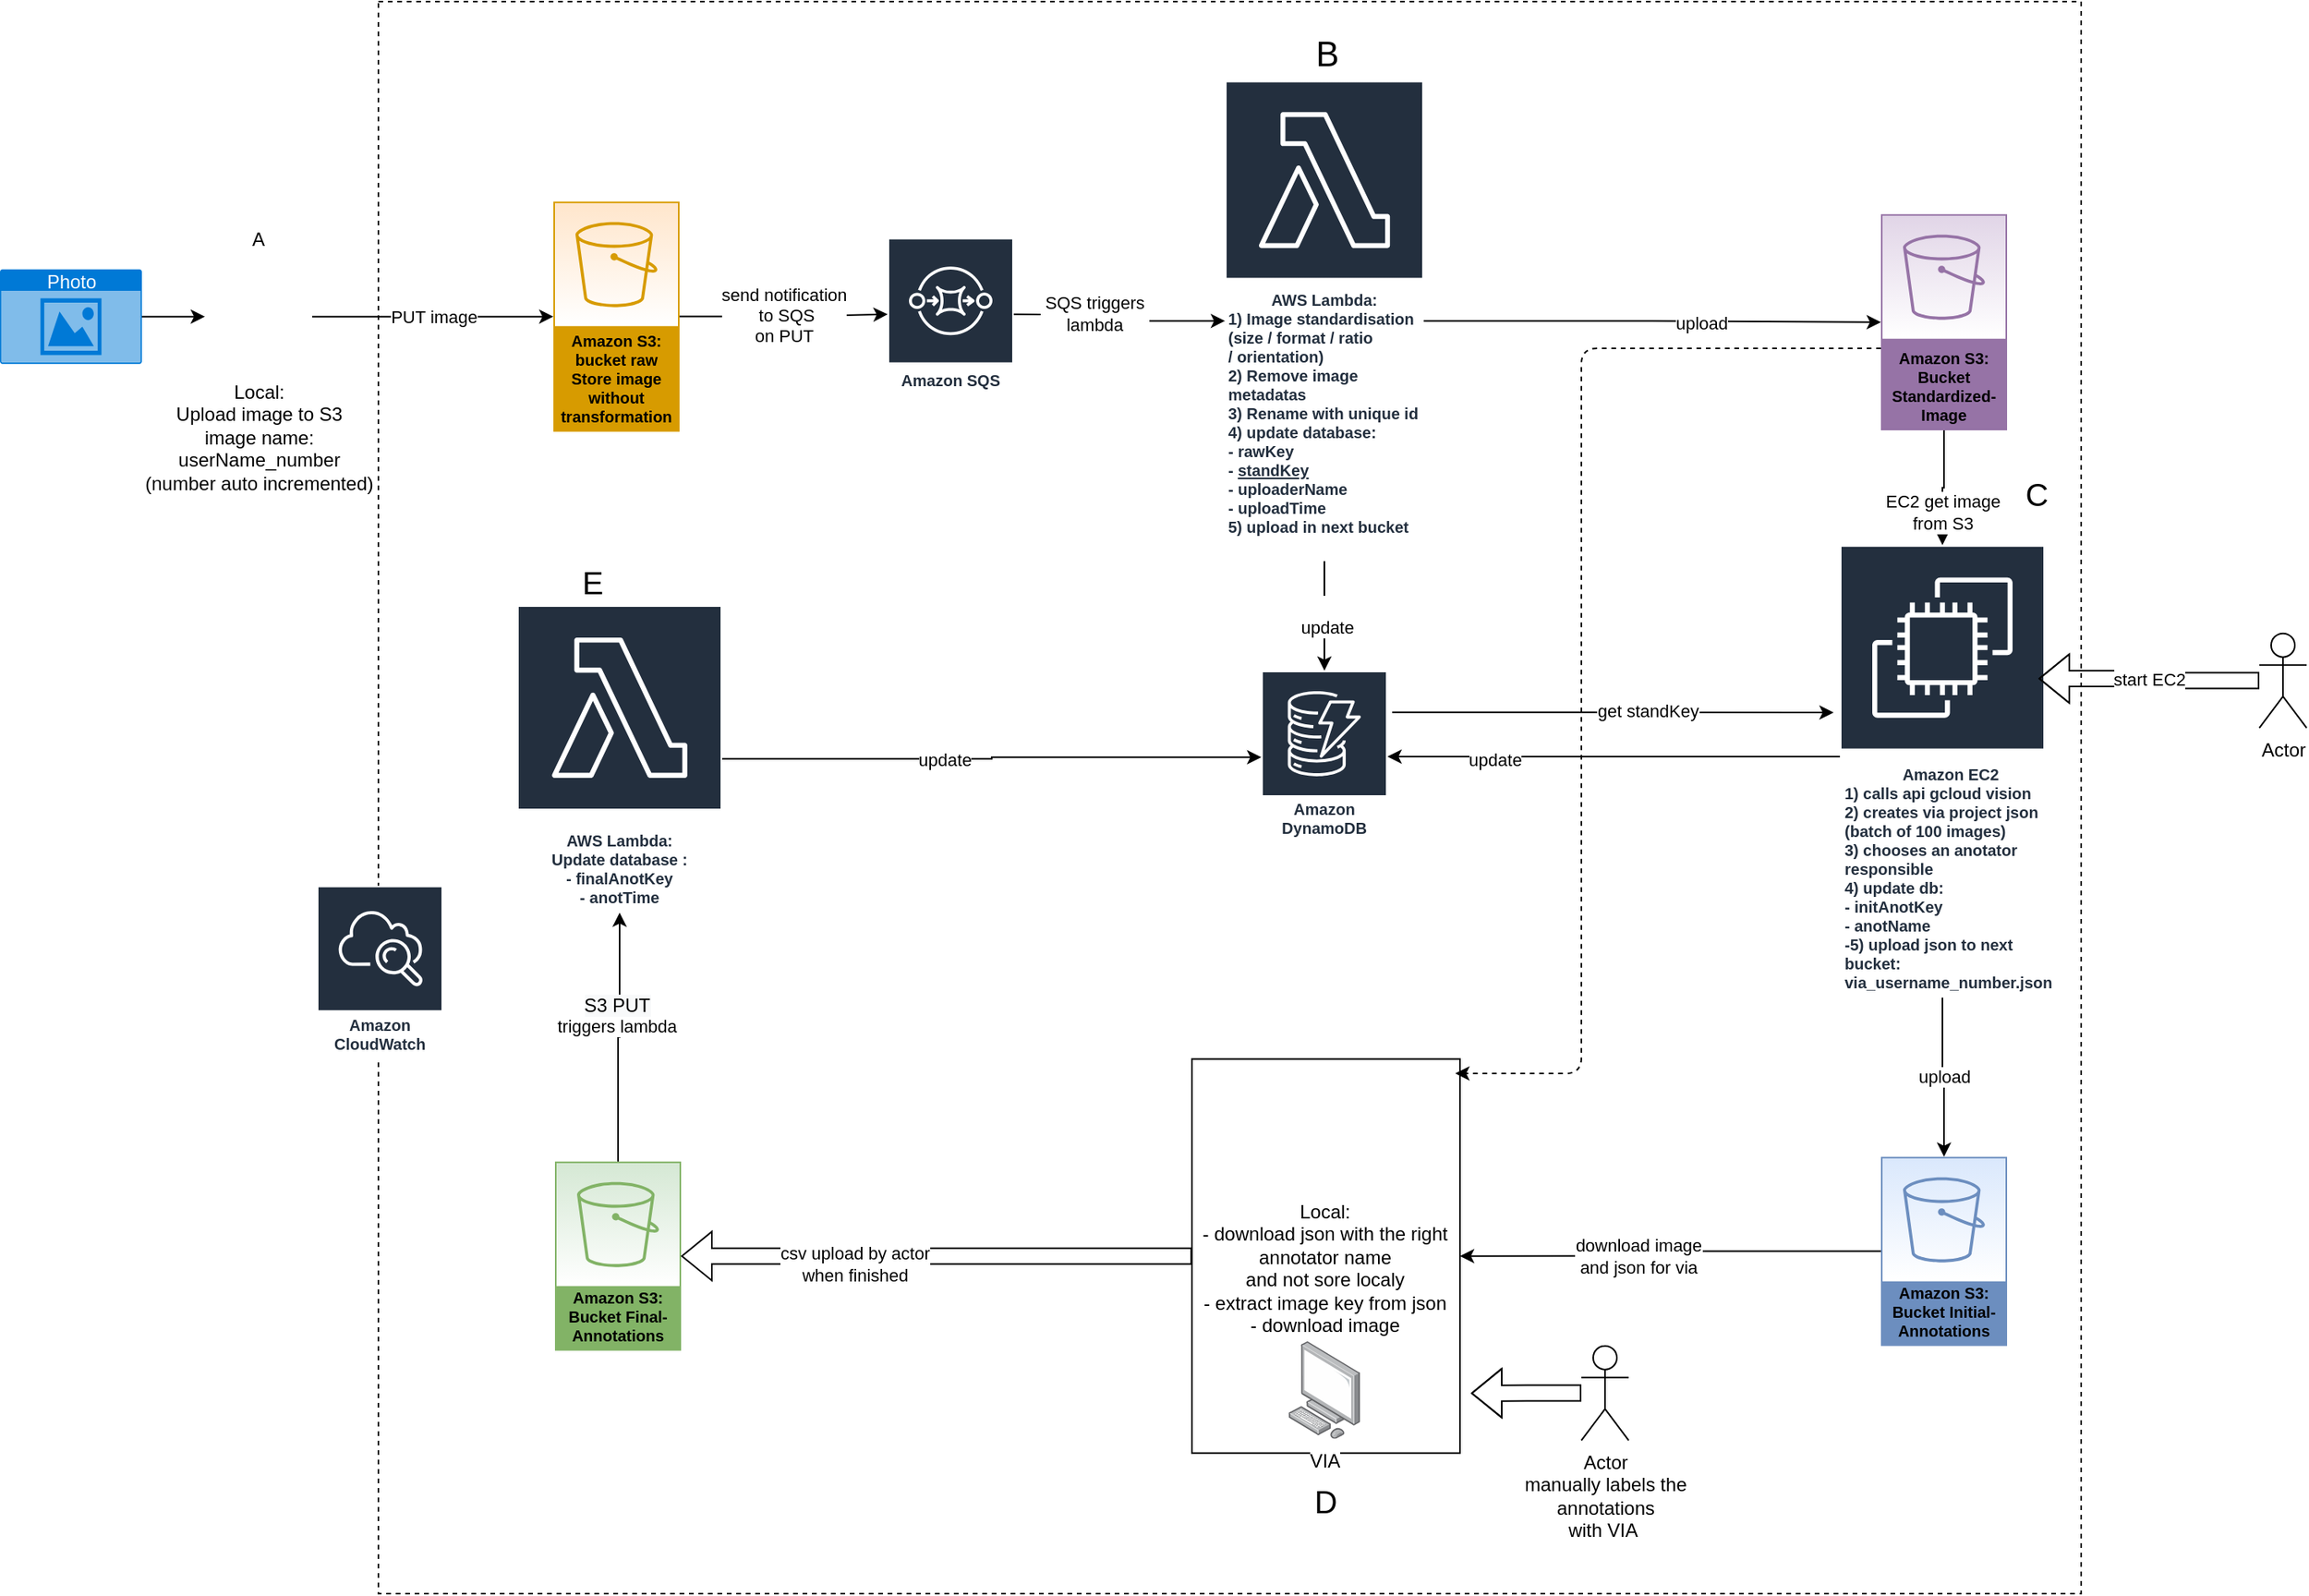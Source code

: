 <mxfile version="14.9.4" type="github">
  <diagram id="-ga6hsOEGiyw53PDkv4c" name="Page-1">
    <mxGraphModel dx="1483" dy="781" grid="1" gridSize="10" guides="1" tooltips="1" connect="1" arrows="1" fold="1" page="1" pageScale="1" pageWidth="827" pageHeight="1169" math="0" shadow="0">
      <root>
        <mxCell id="0" />
        <mxCell id="1" parent="0" />
        <mxCell id="0uKCtbiLuTCNgKzWHR9k-3" value="Photo" style="html=1;strokeColor=none;fillColor=#0079D6;labelPosition=center;verticalLabelPosition=middle;verticalAlign=top;align=center;fontSize=12;outlineConnect=0;spacingTop=-6;fontColor=#FFFFFF;shape=mxgraph.sitemap.photo;" parent="1" vertex="1">
          <mxGeometry x="80" y="259.83" width="90" height="60" as="geometry" />
        </mxCell>
        <mxCell id="0uKCtbiLuTCNgKzWHR9k-4" value="send notification&lt;br&gt;&amp;nbsp;to SQS&lt;br&gt;on PUT" style="edgeStyle=orthogonalEdgeStyle;rounded=0;orthogonalLoop=1;jettySize=auto;html=1;" parent="1" source="0uKCtbiLuTCNgKzWHR9k-5" edge="1">
          <mxGeometry x="80" y="80" as="geometry">
            <mxPoint x="643" y="288.4" as="targetPoint" />
            <mxPoint as="offset" />
          </mxGeometry>
        </mxCell>
        <mxCell id="0uKCtbiLuTCNgKzWHR9k-5" value="Amazon S3:&lt;br&gt;bucket raw&lt;br&gt;Store image without transformation" style="outlineConnect=0;strokeColor=#d79b00;fillColor=#ffe6cc;dashed=0;verticalLabelPosition=middle;verticalAlign=bottom;align=center;html=1;whiteSpace=wrap;fontSize=10;fontStyle=1;spacing=3;shape=mxgraph.aws4.productIcon;prIcon=mxgraph.aws4.s3;gradientColor=#ffffff;" parent="1" vertex="1">
          <mxGeometry x="431" y="216.83" width="80" height="146" as="geometry" />
        </mxCell>
        <mxCell id="0uKCtbiLuTCNgKzWHR9k-8" value="Amazon S3:&lt;br&gt;Bucket Standardized-Image" style="outlineConnect=0;strokeColor=#9673a6;fillColor=#e1d5e7;dashed=0;verticalLabelPosition=middle;verticalAlign=bottom;align=center;html=1;whiteSpace=wrap;fontSize=10;fontStyle=1;spacing=3;shape=mxgraph.aws4.productIcon;prIcon=mxgraph.aws4.s3;gradientColor=#ffffff;" parent="1" vertex="1">
          <mxGeometry x="1273" y="224.83" width="80" height="137.17" as="geometry" />
        </mxCell>
        <mxCell id="0uKCtbiLuTCNgKzWHR9k-12" value="Amazon DynamoDB" style="outlineConnect=0;fontColor=#232F3E;gradientColor=none;strokeColor=#ffffff;fillColor=#232F3E;dashed=0;verticalLabelPosition=middle;verticalAlign=bottom;align=center;html=1;whiteSpace=wrap;fontSize=10;fontStyle=1;spacing=3;shape=mxgraph.aws4.productIcon;prIcon=mxgraph.aws4.dynamodb;" parent="1" vertex="1">
          <mxGeometry x="880" y="514.44" width="80" height="110" as="geometry" />
        </mxCell>
        <mxCell id="0uKCtbiLuTCNgKzWHR9k-15" value="Amazon S3:&lt;br&gt;Bucket Initial-Annotations" style="outlineConnect=0;strokeColor=#6c8ebf;fillColor=#dae8fc;dashed=0;verticalLabelPosition=middle;verticalAlign=bottom;align=center;html=1;whiteSpace=wrap;fontSize=10;fontStyle=1;spacing=3;shape=mxgraph.aws4.productIcon;prIcon=mxgraph.aws4.s3;gradientColor=#ffffff;" parent="1" vertex="1">
          <mxGeometry x="1273" y="822.83" width="80" height="120" as="geometry" />
        </mxCell>
        <mxCell id="0uKCtbiLuTCNgKzWHR9k-20" value="Amazon S3:&lt;br&gt;Bucket Final-Annotations" style="outlineConnect=0;dashed=0;verticalLabelPosition=middle;verticalAlign=bottom;align=center;html=1;whiteSpace=wrap;fontSize=10;fontStyle=1;spacing=3;shape=mxgraph.aws4.productIcon;prIcon=mxgraph.aws4.s3;fillColor=#d5e8d4;strokeColor=#82b366;gradientColor=#ffffff;" parent="1" vertex="1">
          <mxGeometry x="432" y="825.83" width="80" height="120" as="geometry" />
        </mxCell>
        <mxCell id="0uKCtbiLuTCNgKzWHR9k-21" style="edgeStyle=orthogonalEdgeStyle;shape=flexArrow;rounded=0;orthogonalLoop=1;jettySize=auto;html=1;" parent="1" source="0uKCtbiLuTCNgKzWHR9k-22" edge="1">
          <mxGeometry x="80" y="80" as="geometry">
            <mxPoint x="1013" y="972.83" as="targetPoint" />
          </mxGeometry>
        </mxCell>
        <mxCell id="0uKCtbiLuTCNgKzWHR9k-22" value="Actor&lt;br&gt;manually labels the&lt;br&gt;&amp;nbsp;annotations&amp;nbsp;&lt;br&gt;with VIA&amp;nbsp;" style="shape=umlActor;verticalLabelPosition=bottom;verticalAlign=top;html=1;outlineConnect=0;" parent="1" vertex="1">
          <mxGeometry x="1083" y="942.83" width="30" height="60" as="geometry" />
        </mxCell>
        <mxCell id="0uKCtbiLuTCNgKzWHR9k-23" style="edgeStyle=orthogonalEdgeStyle;rounded=0;orthogonalLoop=1;jettySize=auto;html=1;" parent="1" target="0uKCtbiLuTCNgKzWHR9k-36" edge="1">
          <mxGeometry x="80" y="80" as="geometry">
            <mxPoint x="723" y="288.4" as="sourcePoint" />
          </mxGeometry>
        </mxCell>
        <mxCell id="0uKCtbiLuTCNgKzWHR9k-24" value="&amp;nbsp;SQS triggers&amp;nbsp;&lt;br&gt;lambda" style="edgeLabel;html=1;align=center;verticalAlign=middle;resizable=0;points=[];" parent="0uKCtbiLuTCNgKzWHR9k-23" vertex="1" connectable="0">
          <mxGeometry x="-0.265" y="1" relative="1" as="geometry">
            <mxPoint as="offset" />
          </mxGeometry>
        </mxCell>
        <mxCell id="0uKCtbiLuTCNgKzWHR9k-26" value="" style="group" parent="1" vertex="1" connectable="0">
          <mxGeometry x="210" y="230.83" width="68" height="93" as="geometry" />
        </mxCell>
        <mxCell id="0uKCtbiLuTCNgKzWHR9k-28" value="A" style="text;html=1;strokeColor=none;fillColor=none;align=center;verticalAlign=middle;whiteSpace=wrap;rounded=0;" parent="0uKCtbiLuTCNgKzWHR9k-26" vertex="1">
          <mxGeometry x="14" width="40" height="20" as="geometry" />
        </mxCell>
        <mxCell id="0uKCtbiLuTCNgKzWHR9k-27" value="Local:&lt;br&gt;Upload image to S3&lt;br&gt;image name:&lt;br&gt;userName_number&lt;br&gt;(number auto incremented)" style="shape=image;html=1;verticalAlign=top;verticalLabelPosition=bottom;labelBackgroundColor=#ffffff;imageAspect=0;aspect=fixed;image=https://cdn4.iconfinder.com/data/icons/logos-and-brands/512/267_Python_logo-128.png" parent="0uKCtbiLuTCNgKzWHR9k-26" vertex="1">
          <mxGeometry y="25" width="68" height="68" as="geometry" />
        </mxCell>
        <mxCell id="0uKCtbiLuTCNgKzWHR9k-2" style="edgeStyle=orthogonalEdgeStyle;rounded=0;orthogonalLoop=1;jettySize=auto;html=1;" parent="1" source="0uKCtbiLuTCNgKzWHR9k-3" target="0uKCtbiLuTCNgKzWHR9k-27" edge="1">
          <mxGeometry x="80" y="80" as="geometry" />
        </mxCell>
        <mxCell id="0uKCtbiLuTCNgKzWHR9k-1" value="PUT image" style="edgeStyle=orthogonalEdgeStyle;rounded=0;orthogonalLoop=1;jettySize=auto;html=1;" parent="1" source="0uKCtbiLuTCNgKzWHR9k-27" target="0uKCtbiLuTCNgKzWHR9k-5" edge="1">
          <mxGeometry x="80" y="80" as="geometry" />
        </mxCell>
        <mxCell id="0uKCtbiLuTCNgKzWHR9k-29" value="" style="group" parent="1" vertex="1" connectable="0">
          <mxGeometry x="408" y="447.94" width="130" height="220" as="geometry" />
        </mxCell>
        <mxCell id="0uKCtbiLuTCNgKzWHR9k-30" value="&lt;span&gt;AWS Lambda:&lt;br&gt;&lt;/span&gt;Update database :&lt;br&gt;- finalAnotKey&lt;br&gt;- anotTime" style="outlineConnect=0;fontColor=#232F3E;gradientColor=none;strokeColor=#ffffff;fillColor=#232F3E;dashed=0;verticalLabelPosition=middle;verticalAlign=bottom;align=center;html=1;whiteSpace=wrap;fontSize=10;fontStyle=1;spacing=3;shape=mxgraph.aws4.productIcon;prIcon=mxgraph.aws4.lambda;" parent="0uKCtbiLuTCNgKzWHR9k-29" vertex="1">
          <mxGeometry y="25" width="130" height="195" as="geometry" />
        </mxCell>
        <mxCell id="0uKCtbiLuTCNgKzWHR9k-31" value="E" style="text;html=1;strokeColor=none;fillColor=none;align=center;verticalAlign=middle;whiteSpace=wrap;rounded=0;fontSize=20;" parent="0uKCtbiLuTCNgKzWHR9k-29" vertex="1">
          <mxGeometry x="28" width="40" height="20" as="geometry" />
        </mxCell>
        <mxCell id="0uKCtbiLuTCNgKzWHR9k-16" style="edgeStyle=orthogonalEdgeStyle;rounded=0;orthogonalLoop=1;jettySize=auto;html=1;" parent="1" source="0uKCtbiLuTCNgKzWHR9k-20" target="0uKCtbiLuTCNgKzWHR9k-30" edge="1">
          <mxGeometry x="80" y="80" as="geometry" />
        </mxCell>
        <mxCell id="0uKCtbiLuTCNgKzWHR9k-17" value="&lt;span style=&quot;font-size: 12px ; background-color: rgb(248 , 249 , 250)&quot;&gt;S3 PUT&lt;br&gt;&lt;/span&gt;triggers lambda" style="edgeLabel;html=1;align=center;verticalAlign=middle;resizable=0;points=[];" parent="0uKCtbiLuTCNgKzWHR9k-16" vertex="1" connectable="0">
          <mxGeometry x="0.187" y="2" relative="1" as="geometry">
            <mxPoint as="offset" />
          </mxGeometry>
        </mxCell>
        <mxCell id="0uKCtbiLuTCNgKzWHR9k-32" value="" style="group" parent="1" vertex="1" connectable="0">
          <mxGeometry x="1247" y="391.83" width="145" height="330" as="geometry" />
        </mxCell>
        <mxCell id="0uKCtbiLuTCNgKzWHR9k-33" value="&lt;div style=&quot;text-align: center&quot;&gt;&lt;span&gt;Amazon EC2&lt;/span&gt;&lt;/div&gt;1) calls api gcloud vision&lt;br&gt;2) creates via project json (batch of 100 images)&lt;br&gt;3) chooses an anotator responsible&lt;br&gt;4) update db: &lt;br&gt;- initAnotKey&lt;br&gt;- anotName&lt;br&gt;-5) upload json to next bucket:&lt;br&gt;via_username_number.json&amp;nbsp;" style="outlineConnect=0;fontColor=#232F3E;gradientColor=none;strokeColor=#ffffff;fillColor=#232F3E;dashed=0;verticalLabelPosition=middle;verticalAlign=bottom;align=left;html=1;whiteSpace=wrap;fontSize=10;fontStyle=1;spacing=3;shape=mxgraph.aws4.productIcon;prIcon=mxgraph.aws4.ec2;" parent="0uKCtbiLuTCNgKzWHR9k-32" vertex="1">
          <mxGeometry y="43" width="130" height="287" as="geometry" />
        </mxCell>
        <mxCell id="0uKCtbiLuTCNgKzWHR9k-34" value="C" style="text;html=1;strokeColor=none;fillColor=none;align=center;verticalAlign=middle;whiteSpace=wrap;rounded=0;fontSize=20;" parent="0uKCtbiLuTCNgKzWHR9k-32" vertex="1">
          <mxGeometry x="105" width="40" height="20" as="geometry" />
        </mxCell>
        <mxCell id="0uKCtbiLuTCNgKzWHR9k-6" style="edgeStyle=orthogonalEdgeStyle;rounded=0;orthogonalLoop=1;jettySize=auto;html=1;" parent="1" source="0uKCtbiLuTCNgKzWHR9k-8" target="0uKCtbiLuTCNgKzWHR9k-33" edge="1">
          <mxGeometry x="80" y="80" as="geometry" />
        </mxCell>
        <mxCell id="0uKCtbiLuTCNgKzWHR9k-7" value="EC2 get image&lt;br&gt;from S3" style="edgeLabel;html=1;align=center;verticalAlign=middle;resizable=0;points=[];" parent="0uKCtbiLuTCNgKzWHR9k-6" vertex="1" connectable="0">
          <mxGeometry x="0.422" relative="1" as="geometry">
            <mxPoint as="offset" />
          </mxGeometry>
        </mxCell>
        <mxCell id="0uKCtbiLuTCNgKzWHR9k-9" style="edgeStyle=orthogonalEdgeStyle;rounded=0;orthogonalLoop=1;jettySize=auto;html=1;" parent="1" source="0uKCtbiLuTCNgKzWHR9k-33" target="0uKCtbiLuTCNgKzWHR9k-12" edge="1">
          <mxGeometry x="80" y="80" as="geometry">
            <Array as="points">
              <mxPoint x="1073" y="569" />
              <mxPoint x="1073" y="569" />
            </Array>
          </mxGeometry>
        </mxCell>
        <mxCell id="0uKCtbiLuTCNgKzWHR9k-10" value="update" style="edgeLabel;html=1;align=center;verticalAlign=middle;resizable=0;points=[];" parent="0uKCtbiLuTCNgKzWHR9k-9" vertex="1" connectable="0">
          <mxGeometry x="0.528" y="2" relative="1" as="geometry">
            <mxPoint as="offset" />
          </mxGeometry>
        </mxCell>
        <mxCell id="0uKCtbiLuTCNgKzWHR9k-38" style="edgeStyle=orthogonalEdgeStyle;rounded=0;orthogonalLoop=1;jettySize=auto;html=1;" parent="1" source="0uKCtbiLuTCNgKzWHR9k-36" target="0uKCtbiLuTCNgKzWHR9k-8" edge="1">
          <mxGeometry x="80" y="80" as="geometry" />
        </mxCell>
        <mxCell id="0uKCtbiLuTCNgKzWHR9k-39" value="upload" style="edgeLabel;html=1;align=center;verticalAlign=middle;resizable=0;points=[];" parent="0uKCtbiLuTCNgKzWHR9k-38" vertex="1" connectable="0">
          <mxGeometry x="0.219" relative="1" as="geometry">
            <mxPoint as="offset" />
          </mxGeometry>
        </mxCell>
        <mxCell id="0uKCtbiLuTCNgKzWHR9k-40" value="&lt;br&gt;&amp;nbsp;update&lt;br&gt;" style="edgeStyle=orthogonalEdgeStyle;rounded=0;orthogonalLoop=1;jettySize=auto;html=1;" parent="1" source="0uKCtbiLuTCNgKzWHR9k-36" target="0uKCtbiLuTCNgKzWHR9k-12" edge="1">
          <mxGeometry x="80" y="80" as="geometry" />
        </mxCell>
        <mxCell id="0uKCtbiLuTCNgKzWHR9k-41" value="start EC2" style="edgeStyle=orthogonalEdgeStyle;shape=flexArrow;rounded=0;orthogonalLoop=1;jettySize=auto;html=1;entryX=0.969;entryY=0.295;entryDx=0;entryDy=0;entryPerimeter=0;" parent="1" source="0uKCtbiLuTCNgKzWHR9k-42" target="0uKCtbiLuTCNgKzWHR9k-33" edge="1">
          <mxGeometry x="80" y="80" as="geometry" />
        </mxCell>
        <mxCell id="0uKCtbiLuTCNgKzWHR9k-42" value="Actor" style="shape=umlActor;verticalLabelPosition=bottom;verticalAlign=top;html=1;outlineConnect=0;" parent="1" vertex="1">
          <mxGeometry x="1513" y="490.83" width="30" height="60" as="geometry" />
        </mxCell>
        <mxCell id="0uKCtbiLuTCNgKzWHR9k-43" value="upload" style="edgeStyle=orthogonalEdgeStyle;rounded=0;orthogonalLoop=1;jettySize=auto;html=1;" parent="1" source="0uKCtbiLuTCNgKzWHR9k-33" target="0uKCtbiLuTCNgKzWHR9k-15" edge="1">
          <mxGeometry x="80" y="80" as="geometry" />
        </mxCell>
        <mxCell id="0uKCtbiLuTCNgKzWHR9k-44" style="edgeStyle=orthogonalEdgeStyle;rounded=0;orthogonalLoop=1;jettySize=auto;html=1;" parent="1" source="0uKCtbiLuTCNgKzWHR9k-30" target="0uKCtbiLuTCNgKzWHR9k-12" edge="1">
          <mxGeometry x="80" y="80" as="geometry" />
        </mxCell>
        <mxCell id="0uKCtbiLuTCNgKzWHR9k-45" value="update" style="edgeLabel;html=1;align=center;verticalAlign=middle;resizable=0;points=[];" parent="0uKCtbiLuTCNgKzWHR9k-44" vertex="1" connectable="0">
          <mxGeometry x="-0.181" relative="1" as="geometry">
            <mxPoint as="offset" />
          </mxGeometry>
        </mxCell>
        <mxCell id="0uKCtbiLuTCNgKzWHR9k-46" value="" style="group" parent="1" vertex="1" connectable="0">
          <mxGeometry x="836" y="760.83" width="170" height="250" as="geometry" />
        </mxCell>
        <mxCell id="0uKCtbiLuTCNgKzWHR9k-47" value="" style="whiteSpace=wrap;html=1;container=1;" parent="0uKCtbiLuTCNgKzWHR9k-46" vertex="1">
          <mxGeometry width="170" height="250" as="geometry">
            <mxRectangle width="50" height="40" as="alternateBounds" />
          </mxGeometry>
        </mxCell>
        <mxCell id="0uKCtbiLuTCNgKzWHR9k-48" value="" style="group" parent="0uKCtbiLuTCNgKzWHR9k-46" vertex="1" connectable="0">
          <mxGeometry x="50" width="120" height="250" as="geometry" />
        </mxCell>
        <mxCell id="0uKCtbiLuTCNgKzWHR9k-49" value="Local:&lt;br&gt;- download json with the right &lt;br&gt;annotator name &lt;br&gt;and not sore localy&lt;br&gt;- extract image key from json&lt;br&gt;- download image" style="shape=image;html=1;verticalAlign=top;verticalLabelPosition=bottom;labelBackgroundColor=#ffffff;imageAspect=0;aspect=fixed;image=https://cdn4.iconfinder.com/data/icons/logos-and-brands/512/267_Python_logo-128.png" parent="0uKCtbiLuTCNgKzWHR9k-48" vertex="1">
          <mxGeometry y="15" width="68" height="68" as="geometry" />
        </mxCell>
        <mxCell id="0uKCtbiLuTCNgKzWHR9k-50" value="VIA" style="points=[];aspect=fixed;html=1;align=center;shadow=0;dashed=0;image;image=img/lib/allied_telesis/computer_and_terminals/Personal_Computer.svg;" parent="0uKCtbiLuTCNgKzWHR9k-48" vertex="1">
          <mxGeometry x="11.2" y="179.17" width="45.6" height="61.8" as="geometry" />
        </mxCell>
        <mxCell id="0uKCtbiLuTCNgKzWHR9k-13" value="h" style="edgeStyle=orthogonalEdgeStyle;rounded=0;orthogonalLoop=1;jettySize=auto;html=1;entryX=1;entryY=0.5;entryDx=0;entryDy=0;" parent="1" source="0uKCtbiLuTCNgKzWHR9k-15" target="0uKCtbiLuTCNgKzWHR9k-47" edge="1">
          <mxGeometry x="80" y="80" as="geometry">
            <mxPoint x="1013" y="910.83" as="targetPoint" />
          </mxGeometry>
        </mxCell>
        <mxCell id="0uKCtbiLuTCNgKzWHR9k-14" value="download image&lt;br&gt;and json for via" style="edgeLabel;html=1;align=center;verticalAlign=middle;resizable=0;points=[];" parent="0uKCtbiLuTCNgKzWHR9k-13" vertex="1" connectable="0">
          <mxGeometry x="0.156" relative="1" as="geometry">
            <mxPoint x="-1" as="offset" />
          </mxGeometry>
        </mxCell>
        <mxCell id="0uKCtbiLuTCNgKzWHR9k-51" value="D" style="text;html=1;strokeColor=none;fillColor=none;align=center;verticalAlign=middle;whiteSpace=wrap;rounded=0;fontSize=20;" parent="1" vertex="1">
          <mxGeometry x="901" y="1030.83" width="40" height="20" as="geometry" />
        </mxCell>
        <mxCell id="0uKCtbiLuTCNgKzWHR9k-52" value="Amazon SQS" style="outlineConnect=0;fontColor=#232F3E;gradientColor=none;strokeColor=#ffffff;fillColor=#232F3E;dashed=0;verticalLabelPosition=middle;verticalAlign=bottom;align=center;html=1;whiteSpace=wrap;fontSize=10;fontStyle=1;spacing=3;shape=mxgraph.aws4.productIcon;prIcon=mxgraph.aws4.sqs;" parent="1" vertex="1">
          <mxGeometry x="643" y="239.83" width="80" height="100" as="geometry" />
        </mxCell>
        <mxCell id="OJoio6pD2PtJ5NFqTnMK-3" value="" style="endArrow=classic;html=1;" parent="1" edge="1">
          <mxGeometry x="80" y="80" width="50" height="50" as="geometry">
            <mxPoint x="963" y="540.83" as="sourcePoint" />
            <mxPoint x="1243" y="541" as="targetPoint" />
          </mxGeometry>
        </mxCell>
        <mxCell id="OJoio6pD2PtJ5NFqTnMK-4" value="get standKey" style="edgeLabel;html=1;align=center;verticalAlign=middle;resizable=0;points=[];" parent="OJoio6pD2PtJ5NFqTnMK-3" vertex="1" connectable="0">
          <mxGeometry x="0.157" y="1" relative="1" as="geometry">
            <mxPoint as="offset" />
          </mxGeometry>
        </mxCell>
        <mxCell id="0uKCtbiLuTCNgKzWHR9k-36" value="&lt;br&gt;AWS Lambda:&lt;br&gt;&lt;div style=&quot;text-align: left&quot;&gt;&lt;span&gt;1) Image standardisation (s&lt;/span&gt;&lt;span&gt;ize /&amp;nbsp;&lt;/span&gt;&lt;span&gt;format /&amp;nbsp;&lt;/span&gt;&lt;span&gt;ratio /&amp;nbsp;&lt;/span&gt;&lt;span&gt;orientation)&lt;/span&gt;&lt;/div&gt;&lt;div style=&quot;text-align: left&quot;&gt;&lt;span&gt;2) Remove image metadatas&lt;/span&gt;&lt;/div&gt;&lt;div style=&quot;text-align: left&quot;&gt;&lt;span&gt;3) Rename with unique id&lt;/span&gt;&lt;/div&gt;&lt;div style=&quot;text-align: left&quot;&gt;&lt;span&gt;4) update database:&amp;nbsp;&lt;/span&gt;&lt;/div&gt;&lt;div style=&quot;text-align: left&quot;&gt;&lt;span&gt;- rawKey&lt;/span&gt;&lt;/div&gt;&lt;div style=&quot;text-align: left&quot;&gt;- &lt;u&gt;standKey&lt;/u&gt;&lt;/div&gt;&lt;div style=&quot;text-align: left&quot;&gt;&lt;span&gt;- uploaderName&lt;/span&gt;&lt;/div&gt;&lt;div style=&quot;text-align: left&quot;&gt;&lt;span&gt;- uploadTime&lt;/span&gt;&lt;/div&gt;&lt;div style=&quot;text-align: left&quot;&gt;&lt;span&gt;5) upload in next bucket&lt;/span&gt;&lt;/div&gt;&lt;div style=&quot;text-align: left&quot;&gt;&lt;span&gt;&lt;br&gt;&lt;/span&gt;&lt;/div&gt;" style="outlineConnect=0;fontColor=#232F3E;gradientColor=none;strokeColor=#ffffff;fillColor=#232F3E;dashed=0;verticalLabelPosition=middle;verticalAlign=bottom;align=center;html=1;whiteSpace=wrap;fontSize=10;fontStyle=1;spacing=3;shape=mxgraph.aws4.productIcon;prIcon=mxgraph.aws4.lambda;" parent="1" vertex="1">
          <mxGeometry x="857" y="140.22" width="126" height="304.78" as="geometry" />
        </mxCell>
        <mxCell id="FAO104bJFNIz5bLDv61E-4" value="" style="rounded=0;whiteSpace=wrap;html=1;shadow=0;dashed=1;gradientColor=#ffffff;fillColor=none;" parent="1" vertex="1">
          <mxGeometry x="320" y="90" width="1080" height="1010" as="geometry" />
        </mxCell>
        <mxCell id="FAO104bJFNIz5bLDv61E-1" value="" style="endArrow=classic;html=1;dashed=1;edgeStyle=orthogonalEdgeStyle;" parent="1" edge="1">
          <mxGeometry x="80" y="80" width="50" height="50" as="geometry">
            <mxPoint x="1273" y="310" as="sourcePoint" />
            <mxPoint x="1003" y="770" as="targetPoint" />
            <Array as="points">
              <mxPoint x="1083" y="310" />
              <mxPoint x="1083" y="770" />
            </Array>
          </mxGeometry>
        </mxCell>
        <mxCell id="0uKCtbiLuTCNgKzWHR9k-37" value="B" style="text;html=1;strokeColor=none;fillColor=none;align=center;verticalAlign=middle;whiteSpace=wrap;rounded=0;fontSize=22;" parent="1" vertex="1">
          <mxGeometry x="902" y="113.83" width="40" height="20" as="geometry" />
        </mxCell>
        <mxCell id="FAO104bJFNIz5bLDv61E-3" value="Amazon CloudWatch" style="outlineConnect=0;fontColor=#232F3E;gradientColor=none;strokeColor=#ffffff;fillColor=#232F3E;dashed=0;verticalLabelPosition=middle;verticalAlign=bottom;align=center;html=1;whiteSpace=wrap;fontSize=10;fontStyle=1;spacing=3;shape=mxgraph.aws4.productIcon;prIcon=mxgraph.aws4.cloudwatch;shadow=0;" parent="1" vertex="1">
          <mxGeometry x="281" y="650.83" width="80" height="110" as="geometry" />
        </mxCell>
        <mxCell id="0uKCtbiLuTCNgKzWHR9k-18" style="edgeStyle=orthogonalEdgeStyle;shape=flexArrow;rounded=0;orthogonalLoop=1;jettySize=auto;html=1;" parent="1" source="0uKCtbiLuTCNgKzWHR9k-47" target="0uKCtbiLuTCNgKzWHR9k-20" edge="1">
          <mxGeometry x="80" y="80" as="geometry">
            <mxPoint x="673" y="980.83" as="sourcePoint" />
          </mxGeometry>
        </mxCell>
        <mxCell id="0uKCtbiLuTCNgKzWHR9k-19" value="csv upload by actor&lt;br&gt;when finished" style="edgeLabel;html=1;align=center;verticalAlign=middle;resizable=0;points=[];" parent="0uKCtbiLuTCNgKzWHR9k-18" vertex="1" connectable="0">
          <mxGeometry x="0.322" y="5" relative="1" as="geometry">
            <mxPoint as="offset" />
          </mxGeometry>
        </mxCell>
      </root>
    </mxGraphModel>
  </diagram>
</mxfile>
